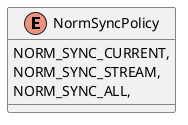 @startuml
enum NormSyncPolicy {
    NORM_SYNC_CURRENT,
    NORM_SYNC_STREAM,
    NORM_SYNC_ALL,
}
@enduml
